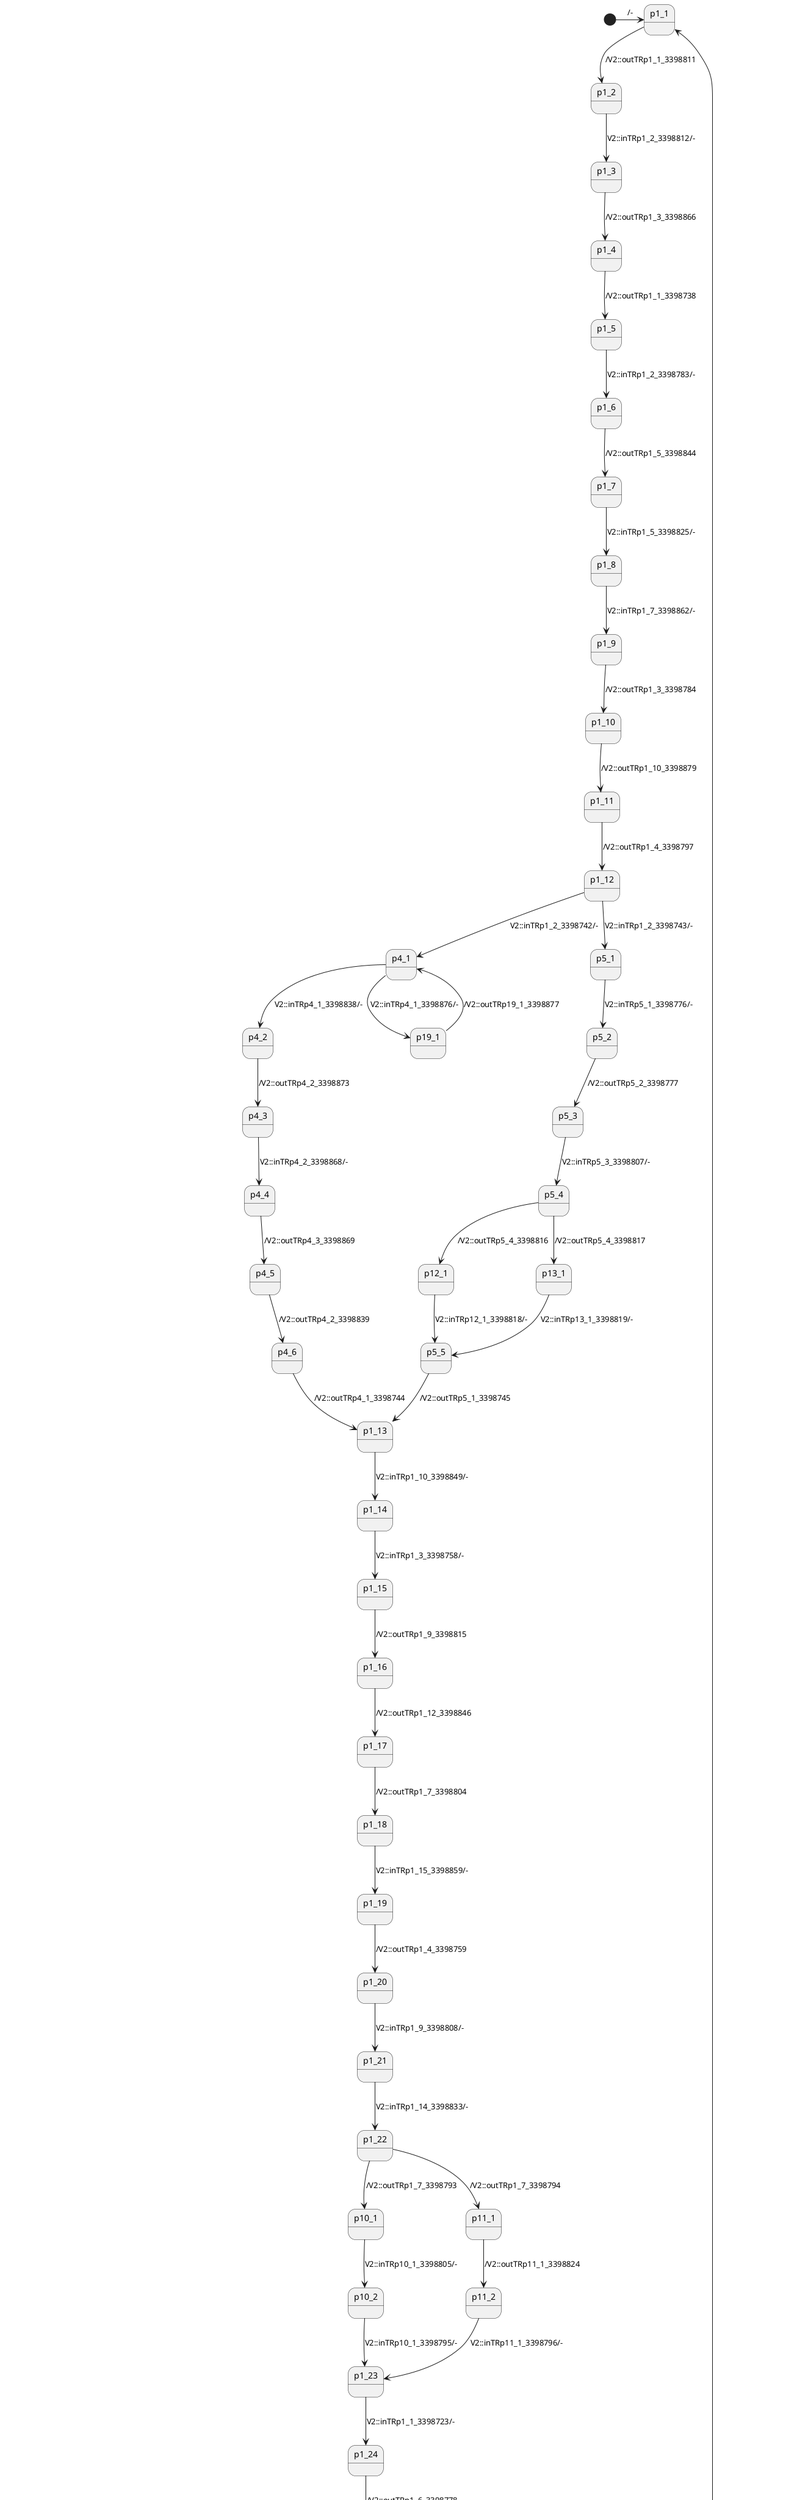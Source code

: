 @startuml

[*] -> p1_1: /-
p1_1 --> p1_2: /V2::outTRp1_1_3398811 
p1_43 --> p1_44: V2::inTRp1_31_3398828/-
p1_35 --> p1_36: /V2::outTRp1_20_3398809 
p2_1 --> p2_2: /V2::outTRp2_1_3398874 
p3_1 --> p3_2: /V2::outTRp3_1_3398724 
p1_24 --> p1_25: /V2::outTRp1_6_3398778 
p3_2 --> p3_3: /V2::outTRp3_2_3398830 
p3_45 --> p3_46: V2::inTRp3_9_3398751/-
p3_37 --> p3_38: /V2::outTRp3_34_3398885 
p2_17 --> p2_18: /V2::outTRp2_10_3398821 
p3_56 --> p3_60: /V2::outTRp3_52_3398881 
p3_48 --> p3_49: V2::inTRp3_5_3398734/-
p2_7 --> p2_8: V2::inTRp2_5_3398826/-
p3_54 --> p3_55: V2::inTRp3_10_3398741/-
p3_49 --> p3_50: V2::inTRp3_9_3398747/-
p3_6 --> p3_7: /V2::outTRp3_3_3398736 
p3_6 --> p17_1: /V2::outTRp3_6_3398857 
p3_27 --> p3_28: /V2::outTRp3_21_3398836 
p3_7 --> p3_8: /V2::outTRp3_4_3398763 
p1_5 --> p1_6: V2::inTRp1_2_3398783/-
p2_16 --> p2_17: V2::inTRp2_1_3398728/-
p2_12 --> p2_13: V2::inTRp2_8_3398847/-
p3_55 --> p3_56: V2::inTRp3_4_3398729/-
p3_55 --> p7_1: V2::inTRp3_26_3398774/-
p1_13 --> p1_14: V2::inTRp1_10_3398849/-
p4_1 --> p4_2: V2::inTRp4_1_3398838/-
p4_1 --> p19_1: V2::inTRp4_1_3398876/-
p5_1 --> p5_2: V2::inTRp5_1_3398776/-
p1_26 --> p1_27: V2::inTRp1_5_3398755/-
p3_51 --> p3_52: /V2::outTRp3_29_3398799 
p3_51 --> p15_1: /V2::outTRp3_40_3398853 
p3_51 --> p16_1: /V2::outTRp3_40_3398855 
p3_50 --> p3_51: /V2::outTRp3_10_3398748 
p3_35 --> p3_36: V2::inTRp3_18_3398798/-
p3_9 --> p3_10: V2::inTRp3_5_3398760/-
p3_46 --> p3_47: /V2::outTRp3_41_3398883 
p3_42 --> p3_43: /V2::outTRp3_29_3398835 
p2_5 --> p2_6: V2::inTRp2_3_3398781/-
p2_11 --> p2_12: V2::inTRp2_2_3398739/-
p1_31 --> p1_32: /V2::outTRp1_21_3398832 
p1_27 --> p1_28: V2::inTRp1_24_3398861/-
p2_4 --> p2_5: V2::inTRp2_1_3398753/-
p1_20 --> p1_21: V2::inTRp1_9_3398808/-
p1_15 --> p1_16: /V2::outTRp1_9_3398815 
p3_14 --> p3_15: /V2::outTRp3_13_3398852 
p3_10 --> p3_11: /V2::outTRp3_10_3398867 
p2_15 --> p2_16: /V2::outTRp2_3_3398740 
p3_8 --> p3_9: V2::inTRp3_4_3398750/-
p3_40 --> p3_41: /V2::outTRp3_36_3398884 
p3_39 --> p3_40: V2::inTRp3_12_3398765/-
p3_17 --> p3_18: V2::inTRp3_9_3398768/-
p1_30 --> p1_31: /V2::outTRp1_6_3398756 
p3_18 --> p3_19: /V2::outTRp3_18_3398888 
p1_33 --> p1_34: V2::inTRp1_14_3398785/-
p3_32 --> p3_33: V2::inTRp3_27_3398865/-
p3_29 --> p3_30: V2::inTRp3_28_3398878/-
p6_1 --> p2_7: /V2::outTRp6_1_3398773 
p7_1 --> p3_55: /V2::outTRp7_1_3398775 
p5_3 --> p5_4: V2::inTRp5_3_3398807/-
p5_2 --> p5_3: /V2::outTRp5_2_3398777 
p1_25 --> p1_26: V2::inTRp1_4_3398746/-
p3_13 --> p3_14: /V2::outTRp3_6_3398761 
p2_6 --> p2_7: V2::inTRp2_1_3398732/-
p1_45 --> p1_1: /V2::outTRp1_4_3398725 
p1_10 --> p1_11: /V2::outTRp1_10_3398879 
p1_6 --> p1_7: /V2::outTRp1_5_3398844 
p1_34 --> p2_1: /V2::outTRp1_1_3398719 
p1_34 --> p3_1: /V2::outTRp1_1_3398720 
p3_20 --> p3_21: /V2::outTRp3_13_3398802 
p8_1 --> p3_20: /V2::outTRp8_1_3398788 
p9_1 --> p9_2: /V2::outTRp9_1_3398829 
p9_1 --> p18_1: /V2::outTRp9_1_3398870 
p1_41 --> p1_42: V2::inTRp1_32_3398834/-
p1_37 --> p1_38: /V2::outTRp1_25_3398820 
p3_25 --> p3_26: V2::inTRp3_17_3398814/-
p1_23 --> p1_24: V2::inTRp1_1_3398723/-
p10_1 --> p10_2: V2::inTRp10_1_3398805/-
p11_1 --> p11_2: /V2::outTRp11_1_3398824 
p1_12 --> p4_1: V2::inTRp1_2_3398742/-
p1_12 --> p5_1: V2::inTRp1_2_3398743/-
p3_36 --> p3_37: V2::inTRp3_2_3398726/-
p3_52 --> p3_53: /V2::outTRp3_32_3398806 
p9_4 --> p9_5: /V2::outTRp9_3_3398810 
p9_3 --> p9_4: /V2::outTRp9_2_3398801 
p3_23 --> p3_24: V2::inTRp3_22_3398872/-
p3_21 --> p3_22: V2::inTRp3_15_3398827/-
p1_18 --> p1_19: V2::inTRp1_15_3398859/-
p10_2 --> p1_23: V2::inTRp10_1_3398795/-
p3_53 --> p3_54: /V2::outTRp3_5_3398733 
p5_4 --> p12_1: /V2::outTRp5_4_3398816 
p5_4 --> p13_1: /V2::outTRp5_4_3398817 
p1_21 --> p1_22: V2::inTRp1_14_3398833/-
p1_36 --> p1_37: V2::inTRp1_16_3398790/-
p9_5 --> p9_6: /V2::outTRp9_5_3398831 
p1_3 --> p1_4: /V2::outTRp1_3_3398866 
p1_2 --> p1_3: V2::inTRp1_2_3398812/-
p3_16 --> p3_17: /V2::outTRp3_8_3398766 
p3_26 --> p3_27: V2::inTRp3_4_3398737/-
p1_16 --> p1_17: /V2::outTRp1_12_3398846 
p5_5 --> p1_13: /V2::outTRp5_1_3398745 
p12_1 --> p5_5: V2::inTRp12_1_3398818/-
p13_1 --> p5_5: V2::inTRp13_1_3398819/-
p1_38 --> p1_39: /V2::outTRp1_26_3398822 
p2_18 --> p1_35: V2::inTRp2_1_3398721/-
p1_40 --> p1_41: /V2::outTRp1_17_3398791 
p1_39 --> p1_40: V2::inTRp1_27_3398823/-
p11_2 --> p1_23: V2::inTRp11_1_3398796/-
p1_8 --> p1_9: V2::inTRp1_7_3398862/-
p2_8 --> p2_9: V2::inTRp2_6_3398850/-
p3_22 --> p3_23: V2::inTRp3_14_3398803/-
p1_44 --> p1_45: /V2::outTRp1_14_3398782 
p9_2 --> p9_3: V2::inTRp9_1_3398800/-
p3_3 --> p3_4: V2::inTRp3_3_3398842/-
p9_6 --> p3_20: /V2::outTRp9_1_3398789 
p1_32 --> p1_33: /V2::outTRp1_10_3398769 
p1_22 --> p10_1: /V2::outTRp1_7_3398793 
p1_22 --> p11_1: /V2::outTRp1_7_3398794 
p1_42 --> p1_43: /V2::outTRp1_1_3398718 
p3_43 --> p3_44: V2::inTRp3_34_3398860/-
p3_28 --> p3_29: V2::inTRp3_11_3398770/-
p1_29 --> p1_30: V2::inTRp1_8_3398767/-
p4_6 --> p1_13: /V2::outTRp4_1_3398744 
p4_2 --> p4_3: /V2::outTRp4_2_3398873 
p14_1 --> p3_10: V2::inTRp14_1_3398841/-
p3_4 --> p3_6: /V2::outTRp3_2_3398735 
p1_7 --> p1_8: V2::inTRp1_5_3398825/-
p1_17 --> p1_18: /V2::outTRp1_7_3398804 
p2_14 --> p2_15: /V2::outTRp2_6_3398762 
p2_13 --> p2_14: /V2::outTRp2_9_3398848 
p1_14 --> p1_15: V2::inTRp1_3_3398758/-
p2_10 --> p2_11: V2::inTRp2_3_3398754/-
p2_10 --> p6_1: V2::inTRp2_4_3398772/-
p2_9 --> p2_10: /V2::outTRp2_7_3398851 
p3_15 --> p3_16: V2::inTRp3_10_3398813/-
p15_1 --> p3_51: V2::inTRp15_1_3398854/-
p16_1 --> p3_51: V2::inTRp16_1_3398856/-
p17_1 --> p17_2: /V2::outTRp17_1_3398863 
p1_19 --> p1_20: /V2::outTRp1_4_3398759 
p3_44 --> p3_45: /V2::outTRp3_3_3398727 
p1_28 --> p1_29: /V2::outTRp1_20_3398837 
p1_9 --> p1_10: /V2::outTRp1_3_3398784 
p17_3 --> p3_6: V2::inTRp17_1_3398858/-
p17_2 --> p17_3: V2::inTRp17_2_3398864/-
p3_33 --> p3_34: /V2::outTRp3_31_3398886 
p1_4 --> p1_5: /V2::outTRp1_1_3398738 
p3_11 --> p3_13: V2::inTRp3_8_3398780/-
p3_11 --> p14_1: /V2::outTRp3_8_3398840 
p4_5 --> p4_6: /V2::outTRp4_2_3398839 
p4_4 --> p4_5: /V2::outTRp4_3_3398869 
p18_1 --> p9_1: V2::inTRp18_1_3398871/-
p3_24 --> p3_25: V2::inTRp3_13_3398792/-
p4_3 --> p4_4: V2::inTRp4_2_3398868/-
p2_3 --> p2_4: V2::inTRp2_1_3398757/-
p2_2 --> p2_3: V2::inTRp2_2_3398875/-
p19_1 --> p4_1: /V2::outTRp19_1_3398877 
p3_30 --> p3_31: /V2::outTRp3_29_3398887 
p1_11 --> p1_12: /V2::outTRp1_4_3398797 
p3_66 --> p3_67: /V2::outTRp3_62_3398890 
p3_60 --> p3_61: /V2::outTRp3_60_3398891 
p3_47 --> p3_48: /V2::outTRp3_4_3398731 
p3_41 --> p3_42: V2::inTRp3_8_3398752/-
p3_38 --> p3_39: /V2::outTRp3_11_3398764 
p3_34 --> p3_35: V2::inTRp3_5_3398749/-
p3_31 --> p3_32: /V2::outTRp3_12_3398771 
p3_19 --> p8_1: V2::inTRp3_12_3398786/-
p3_19 --> p9_1: V2::inTRp3_12_3398787/-
p3_63 --> p3_64: /V2::outTRp3_62_3398893 
p3_67 --> p1_35: V2::inTRp3_1_3398722/-
p3_61 --> p3_62: /V2::outTRp3_61_3398894 
p3_65 --> p3_66: /V2::outTRp3_52_3398880 
p3_64 --> p3_65: /V2::outTRp3_62_3398892 
p3_62 --> p3_63: /V2::outTRp3_60_3398889 

@enduml
